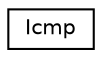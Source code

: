 digraph "Graphical Class Hierarchy"
{
 // LATEX_PDF_SIZE
  edge [fontname="Helvetica",fontsize="10",labelfontname="Helvetica",labelfontsize="10"];
  node [fontname="Helvetica",fontsize="10",shape=record];
  rankdir="LR";
  Node0 [label="Icmp",height=0.2,width=0.4,color="black", fillcolor="white", style="filled",URL="$classIcmp.html",tooltip="ICMP packet class."];
}

